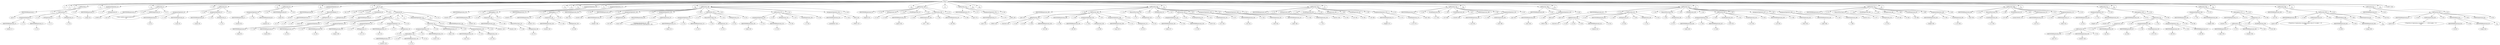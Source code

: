 digraph {

"Prog_0"->"<
>1";
"Prog_0"->"<
>2";
"Prog_0"->"<
>3";
"Prog_0"->"CallFunction_4";
"CallFunction_4"->"IDENTIFIERExpression_5";
"IDENTIFIERExpression_5"->"<par>6";
"CallFunction_4"->"<(>7";
"CallFunction_4"->"CallFunction_8";
"CallFunction_8"->"AssignmentOpetators_9";
"AssignmentOpetators_9"->"IDENTIFIERExpression_10";
"IDENTIFIERExpression_10"->"<mfrow>11";
"AssignmentOpetators_9"->"<=>12";
"AssignmentOpetators_9"->"IDENTIFIERExpression_13";
"IDENTIFIERExpression_13"->"<c>14";
"CallFunction_8"->"<(>15";
"CallFunction_8"->"INTExpression_16";
"INTExpression_16"->"<1>17";
"CallFunction_8"->"<,>18";
"CallFunction_8"->"INTExpression_19";
"INTExpression_19"->"<1>20";
"CallFunction_8"->"<)>21";
"CallFunction_4"->"<)>22";
"Prog_0"->"<
>23";
"Prog_0"->"AssignmentOpetators_24";
"AssignmentOpetators_24"->"IDENTIFIERExpression_25";
"IDENTIFIERExpression_25"->"<nreps>26";
"AssignmentOpetators_24"->"<<->27";
"AssignmentOpetators_24"->"INTExpression_28";
"INTExpression_28"->"<10000>29";
"Prog_0"->"<
>30";
"Prog_0"->"CallFunction_31";
"CallFunction_31"->"IDENTIFIERExpression_32";
"IDENTIFIERExpression_32"->"<cat>33";
"CallFunction_31"->"<(>34";
"CallFunction_31"->"STRINGExpression_35";
"STRINGExpression_35"->"<'Enter number of observations for t. \n'>36";
"CallFunction_31"->"<)>37";
"Prog_0"->"<;>38";
"Prog_0"->"CallFunction_39";
"CallFunction_39"->"AssignmentOpetators_40";
"AssignmentOpetators_40"->"IDENTIFIERExpression_41";
"IDENTIFIERExpression_41"->"<n>42";
"AssignmentOpetators_40"->"<<->43";
"AssignmentOpetators_40"->"IDENTIFIERExpression_44";
"IDENTIFIERExpression_44"->"<scan>45";
"CallFunction_39"->"<(>46";
"CallFunction_39"->"AssignmentOpetators_47";
"AssignmentOpetators_47"->"IDENTIFIERExpression_48";
"IDENTIFIERExpression_48"->"<nmax>49";
"AssignmentOpetators_47"->"<=>50";
"AssignmentOpetators_47"->"INTExpression_51";
"INTExpression_51"->"<1>52";
"CallFunction_39"->"<)>53";
"Prog_0"->"<
>54";
"Prog_0"->"CallFunction_55";
"CallFunction_55"->"AssignmentOpetators_56";
"AssignmentOpetators_56"->"IDENTIFIERExpression_57";
"IDENTIFIERExpression_57"->"<results>58";
"AssignmentOpetators_56"->"<<->59";
"AssignmentOpetators_56"->"IDENTIFIERExpression_60";
"IDENTIFIERExpression_60"->"<numeric>61";
"CallFunction_55"->"<(>62";
"CallFunction_55"->"IDENTIFIERExpression_63";
"IDENTIFIERExpression_63"->"<nreps>64";
"CallFunction_55"->"<)>65";
"Prog_0"->"<
>66";
"Prog_0"->"AssignmentOpetators_67";
"AssignmentOpetators_67"->"IDENTIFIERExpression_68";
"IDENTIFIERExpression_68"->"<df>69";
"AssignmentOpetators_67"->"<<->70";
"AssignmentOpetators_67"->"MinusOrPlusBinary_71";
"MinusOrPlusBinary_71"->"IDENTIFIERExpression_72";
"IDENTIFIERExpression_72"->"<n>73";
"MinusOrPlusBinary_71"->"<->74";
"MinusOrPlusBinary_71"->"INTExpression_75";
"INTExpression_75"->"<1>76";
"Prog_0"->"<
>77";
"Prog_0"->"For_78";
"For_78"->"<for>79";
"For_78"->"<(>80";
"For_78"->"<i>81";
"For_78"->"<in>82";
"For_78"->"ColonOperator_83";
"ColonOperator_83"->"INTExpression_84";
"INTExpression_84"->"<1>85";
"ColonOperator_83"->"<:>86";
"ColonOperator_83"->"IDENTIFIERExpression_87";
"IDENTIFIERExpression_87"->"<nreps>88";
"For_78"->"<)>89";
"For_78"->"Compound_90";
"Compound_90"->"<{>91";
"Compound_90"->"CallFunction_92";
"CallFunction_92"->"AssignmentOpetators_93";
"AssignmentOpetators_93"->"IDENTIFIERExpression_94";
"IDENTIFIERExpression_94"->"<data>95";
"AssignmentOpetators_93"->"<<->96";
"AssignmentOpetators_93"->"IDENTIFIERExpression_97";
"IDENTIFIERExpression_97"->"<rnorm>98";
"CallFunction_92"->"<(>99";
"CallFunction_92"->"AssignmentOpetators_100";
"AssignmentOpetators_100"->"IDENTIFIERExpression_101";
"IDENTIFIERExpression_101"->"<n>102";
"AssignmentOpetators_100"->"<=>103";
"AssignmentOpetators_100"->"IDENTIFIERExpression_104";
"IDENTIFIERExpression_104"->"<n>105";
"CallFunction_92"->"<,>106";
"CallFunction_92"->"AssignmentOpetators_107";
"AssignmentOpetators_107"->"IDENTIFIERExpression_108";
"IDENTIFIERExpression_108"->"<mean>109";
"AssignmentOpetators_107"->"<=>110";
"AssignmentOpetators_107"->"INTExpression_111";
"INTExpression_111"->"<25>112";
"CallFunction_92"->"<,>113";
"CallFunction_92"->"AssignmentOpetators_114";
"AssignmentOpetators_114"->"IDENTIFIERExpression_115";
"IDENTIFIERExpression_115"->"<sd>116";
"AssignmentOpetators_114"->"<=>117";
"AssignmentOpetators_114"->"INTExpression_118";
"INTExpression_118"->"<5>119";
"CallFunction_92"->"<)>120";
"Compound_90"->"<
>121";
"Compound_90"->"<
>122";
"Compound_90"->"DollarAndAtOperators_123";
"DollarAndAtOperators_123"->"CallFunction_124";
"CallFunction_124"->"AssignmentOpetators_125";
"AssignmentOpetators_125"->"IndexingBasic_126";
"IndexingBasic_126"->"IDENTIFIERExpression_127";
"IDENTIFIERExpression_127"->"<results>128";
"IndexingBasic_126"->"<[>129";
"IndexingBasic_126"->"IDENTIFIERExpression_130";
"IDENTIFIERExpression_130"->"<i>131";
"IndexingBasic_126"->"<]>132";
"AssignmentOpetators_125"->"<<->133";
"AssignmentOpetators_125"->"IDENTIFIERExpression_134";
"IDENTIFIERExpression_134"->"<t.test>135";
"CallFunction_124"->"<(>136";
"CallFunction_124"->"IDENTIFIERExpression_137";
"IDENTIFIERExpression_137"->"<data>138";
"CallFunction_124"->"<,>139";
"CallFunction_124"->"AssignmentOpetators_140";
"AssignmentOpetators_140"->"IDENTIFIERExpression_141";
"IDENTIFIERExpression_141"->"<mu>142";
"AssignmentOpetators_140"->"<=>143";
"AssignmentOpetators_140"->"INTExpression_144";
"INTExpression_144"->"<25>145";
"CallFunction_124"->"<)>146";
"DollarAndAtOperators_123"->"<$>147";
"DollarAndAtOperators_123"->"IDENTIFIERExpression_148";
"IDENTIFIERExpression_148"->"<statistic>149";
"Compound_90"->"<
>150";
"Compound_90"->"<}>151";
"Prog_0"->"<
>152";
"Prog_0"->"<
>153";
"Prog_0"->"<
>154";
"Prog_0"->"AssignmentOpetators_155";
"AssignmentOpetators_155"->"IDENTIFIERExpression_156";
"IDENTIFIERExpression_156"->"<results>157";
"AssignmentOpetators_155"->"<<->158";
"AssignmentOpetators_155"->"IndexingBasic_159";
"IndexingBasic_159"->"IDENTIFIERExpression_160";
"IDENTIFIERExpression_160"->"<results>161";
"IndexingBasic_159"->"<[>162";
"IndexingBasic_159"->"Comparisons_163";
"Comparisons_163"->"IDENTIFIERExpression_164";
"IDENTIFIERExpression_164"->"<results>165";
"Comparisons_163"->"<>=>166";
"Comparisons_163"->"MinusOrPlusUnary_167";
"MinusOrPlusUnary_167"->"<->168";
"MinusOrPlusUnary_167"->"INTExpression_169";
"INTExpression_169"->"<6>170";
"IndexingBasic_159"->"<]>171";
"Prog_0"->"<
>172";
"Prog_0"->"AssignmentOpetators_173";
"AssignmentOpetators_173"->"IDENTIFIERExpression_174";
"IDENTIFIERExpression_174"->"<results>175";
"AssignmentOpetators_173"->"<=>176";
"AssignmentOpetators_173"->"IndexingBasic_177";
"IndexingBasic_177"->"IDENTIFIERExpression_178";
"IDENTIFIERExpression_178"->"<results>179";
"IndexingBasic_177"->"<[>180";
"IndexingBasic_177"->"Comparisons_181";
"Comparisons_181"->"IDENTIFIERExpression_182";
"IDENTIFIERExpression_182"->"<results>183";
"Comparisons_181"->"<<=>184";
"Comparisons_181"->"INTExpression_185";
"INTExpression_185"->"<6>186";
"IndexingBasic_177"->"<]>187";
"Prog_0"->"<
>188";
"Prog_0"->"CallFunction_189";
"CallFunction_189"->"IDENTIFIERExpression_190";
"IDENTIFIERExpression_190"->"<hist>191";
"CallFunction_189"->"<(>192";
"CallFunction_189"->"IDENTIFIERExpression_193";
"IDENTIFIERExpression_193"->"<results>194";
"CallFunction_189"->"<,>195";
"CallFunction_189"->"AssignmentOpetators_196";
"AssignmentOpetators_196"->"IDENTIFIERExpression_197";
"IDENTIFIERExpression_197"->"<breaks>198";
"AssignmentOpetators_196"->"<=>199";
"AssignmentOpetators_196"->"INTExpression_200";
"INTExpression_200"->"<50>201";
"CallFunction_189"->"<,>202";
"CallFunction_189"->"AssignmentOpetators_203";
"AssignmentOpetators_203"->"IDENTIFIERExpression_204";
"IDENTIFIERExpression_204"->"<main>205";
"AssignmentOpetators_203"->"<=>206";
"AssignmentOpetators_203"->"STRINGExpression_207";
"STRINGExpression_207"->"<Sampling Distribution of t  with \n t and normal distribution superimposed >208";
"CallFunction_189"->"<,>209";
"CallFunction_189"->"CallFunction_210";
"CallFunction_210"->"AssignmentOpetators_211";
"AssignmentOpetators_211"->"IDENTIFIERExpression_212";
"IDENTIFIERExpression_212"->"<xlim>213";
"AssignmentOpetators_211"->"<=>214";
"AssignmentOpetators_211"->"IDENTIFIERExpression_215";
"IDENTIFIERExpression_215"->"<c>216";
"CallFunction_210"->"<(>217";
"CallFunction_210"->"MinusOrPlusUnary_218";
"MinusOrPlusUnary_218"->"<->219";
"MinusOrPlusUnary_218"->"INTExpression_220";
"INTExpression_220"->"<5>221";
"CallFunction_210"->"<,>222";
"CallFunction_210"->"INTExpression_223";
"INTExpression_223"->"<5>224";
"CallFunction_210"->"<)>225";
"CallFunction_189"->"<,>226";
"CallFunction_189"->"CallFunction_227";
"CallFunction_227"->"AssignmentOpetators_228";
"AssignmentOpetators_228"->"IDENTIFIERExpression_229";
"IDENTIFIERExpression_229"->"<ylim>230";
"AssignmentOpetators_228"->"<=>231";
"AssignmentOpetators_228"->"IDENTIFIERExpression_232";
"IDENTIFIERExpression_232"->"<c>233";
"CallFunction_227"->"<(>234";
"CallFunction_227"->"INTExpression_235";
"INTExpression_235"->"<0>236";
"CallFunction_227"->"<,>237";
"CallFunction_227"->"FLOATExpression_238";
"FLOATExpression_238"->"<.5>239";
"CallFunction_227"->"<)>240";
"CallFunction_189"->"<,>241";
"CallFunction_189"->"AssignmentOpetators_242";
"AssignmentOpetators_242"->"IDENTIFIERExpression_243";
"IDENTIFIERExpression_243"->"<probability>244";
"AssignmentOpetators_242"->"<=>245";
"AssignmentOpetators_242"->"TRUE_246";
"TRUE_246"->"<TRUE>247";
"CallFunction_189"->"<)>248";
"Prog_0"->"<
>249";
"Prog_0"->"CallFunction_250";
"CallFunction_250"->"IDENTIFIERExpression_251";
"IDENTIFIERExpression_251"->"<legend>252";
"CallFunction_250"->"<(>253";
"CallFunction_250"->"INTExpression_254";
"INTExpression_254"->"<3>255";
"CallFunction_250"->"<,>256";
"CallFunction_250"->"FLOATExpression_257";
"FLOATExpression_257"->"<.3>258";
"CallFunction_250"->"<,>259";
"CallFunction_250"->"CallFunction_260";
"CallFunction_260"->"IDENTIFIERExpression_261";
"IDENTIFIERExpression_261"->"<paste>262";
"CallFunction_260"->"<(>263";
"CallFunction_260"->"STRINGExpression_264";
"STRINGExpression_264"->"<df = >265";
"CallFunction_260"->"<,>266";
"CallFunction_260"->"IDENTIFIERExpression_267";
"IDENTIFIERExpression_267"->"<df>268";
"CallFunction_260"->"<)>269";
"CallFunction_250"->"<)>270";
"Prog_0"->"<
>271";
"Prog_0"->"CallFunction_272";
"CallFunction_272"->"IDENTIFIERExpression_273";
"IDENTIFIERExpression_273"->"<par>274";
"CallFunction_272"->"<(>275";
"CallFunction_272"->"AssignmentOpetators_276";
"AssignmentOpetators_276"->"IDENTIFIERExpression_277";
"IDENTIFIERExpression_277"->"<new>278";
"AssignmentOpetators_276"->"<=>279";
"AssignmentOpetators_276"->"TRUE_280";
"TRUE_280"->"<TRUE>281";
"CallFunction_272"->"<)>282";
"Prog_0"->"<
>283";
"Prog_0"->"<
>284";
"Prog_0"->"CallFunction_285";
"CallFunction_285"->"IDENTIFIERExpression_286";
"IDENTIFIERExpression_286"->"<plot>287";
"CallFunction_285"->"<(>288";
"CallFunction_285"->"CallFunction_289";
"CallFunction_289"->"DefineFunction_290";
"DefineFunction_290"->"<function>291";
"DefineFunction_290"->"<(>292";
"DefineFunction_290"->"<x>293";
"DefineFunction_290"->"<)>294";
"DefineFunction_290"->"IDENTIFIERExpression_295";
"IDENTIFIERExpression_295"->"<dt>296";
"CallFunction_289"->"<(>297";
"CallFunction_289"->"IDENTIFIERExpression_298";
"IDENTIFIERExpression_298"->"<x>299";
"CallFunction_289"->"<,>300";
"CallFunction_289"->"AssignmentOpetators_301";
"AssignmentOpetators_301"->"IDENTIFIERExpression_302";
"IDENTIFIERExpression_302"->"<df>303";
"AssignmentOpetators_301"->"<=>304";
"AssignmentOpetators_301"->"INTExpression_305";
"INTExpression_305"->"<5>306";
"CallFunction_289"->"<,>307";
"CallFunction_289"->"AssignmentOpetators_308";
"AssignmentOpetators_308"->"IDENTIFIERExpression_309";
"IDENTIFIERExpression_309"->"<ncp>310";
"AssignmentOpetators_308"->"<=>311";
"AssignmentOpetators_308"->"INTExpression_312";
"INTExpression_312"->"<0>313";
"CallFunction_289"->"<)>314";
"CallFunction_285"->"<,>315";
"CallFunction_285"->"MinusOrPlusUnary_316";
"MinusOrPlusUnary_316"->"<->317";
"MinusOrPlusUnary_316"->"INTExpression_318";
"INTExpression_318"->"<5>319";
"CallFunction_285"->"<,>320";
"CallFunction_285"->"INTExpression_321";
"INTExpression_321"->"<5>322";
"CallFunction_285"->"<,>323";
"CallFunction_285"->"CallFunction_324";
"CallFunction_324"->"AssignmentOpetators_325";
"AssignmentOpetators_325"->"IDENTIFIERExpression_326";
"IDENTIFIERExpression_326"->"<ylim>327";
"AssignmentOpetators_325"->"<=>328";
"AssignmentOpetators_325"->"IDENTIFIERExpression_329";
"IDENTIFIERExpression_329"->"<c>330";
"CallFunction_324"->"<(>331";
"CallFunction_324"->"FLOATExpression_332";
"FLOATExpression_332"->"<0.00>333";
"CallFunction_324"->"<,>334";
"CallFunction_324"->"FLOATExpression_335";
"FLOATExpression_335"->"<0.5>336";
"CallFunction_324"->"<)>337";
"CallFunction_285"->"<,>338";
"CallFunction_285"->"AssignmentOpetators_339";
"AssignmentOpetators_339"->"IDENTIFIERExpression_340";
"IDENTIFIERExpression_340"->"<col>341";
"AssignmentOpetators_339"->"<=>342";
"AssignmentOpetators_339"->"STRINGExpression_343";
"STRINGExpression_343"->"<red>344";
"CallFunction_285"->"<,>345";
"CallFunction_285"->"AssignmentOpetators_346";
"AssignmentOpetators_346"->"IDENTIFIERExpression_347";
"IDENTIFIERExpression_347"->"<ylab>348";
"AssignmentOpetators_346"->"<=>349";
"AssignmentOpetators_346"->"STRINGExpression_350";
"STRINGExpression_350"->"< >351";
"CallFunction_285"->"<)>352";
"Prog_0"->"<
>353";
"Prog_0"->"CallFunction_354";
"CallFunction_354"->"IDENTIFIERExpression_355";
"IDENTIFIERExpression_355"->"<arrows>356";
"CallFunction_354"->"<(>357";
"CallFunction_354"->"INTExpression_358";
"INTExpression_358"->"<2>359";
"CallFunction_354"->"<,>360";
"CallFunction_354"->"FLOATExpression_361";
"FLOATExpression_361"->"<.45>362";
"CallFunction_354"->"<,>363";
"CallFunction_354"->"INTExpression_364";
"INTExpression_364"->"<0>365";
"CallFunction_354"->"<,>366";
"CallFunction_354"->"FLOATExpression_367";
"FLOATExpression_367"->"<.38>368";
"CallFunction_354"->"<,>369";
"CallFunction_354"->"AssignmentOpetators_370";
"AssignmentOpetators_370"->"IDENTIFIERExpression_371";
"IDENTIFIERExpression_371"->"<length>372";
"AssignmentOpetators_370"->"<=>373";
"AssignmentOpetators_370"->"FLOATExpression_374";
"FLOATExpression_374"->"<.125>375";
"CallFunction_354"->"<)>376";
"Prog_0"->"<
>377";
"Prog_0"->"CallFunction_378";
"CallFunction_378"->"IDENTIFIERExpression_379";
"IDENTIFIERExpression_379"->"<text>380";
"CallFunction_378"->"<(>381";
"CallFunction_378"->"FLOATExpression_382";
"FLOATExpression_382"->"<2.1>383";
"CallFunction_378"->"<,>384";
"CallFunction_378"->"FLOATExpression_385";
"FLOATExpression_385"->"<.45>386";
"CallFunction_378"->"<,>387";
"CallFunction_378"->"STRINGExpression_388";
"STRINGExpression_388"->"<t distrib>389";
"CallFunction_378"->"<,>390";
"CallFunction_378"->"AssignmentOpetators_391";
"AssignmentOpetators_391"->"IDENTIFIERExpression_392";
"IDENTIFIERExpression_392"->"<col>393";
"AssignmentOpetators_391"->"<=>394";
"AssignmentOpetators_391"->"STRINGExpression_395";
"STRINGExpression_395"->"<red>396";
"CallFunction_378"->"<)>397";
"Prog_0"->"<
>398";
"Prog_0"->"CallFunction_399";
"CallFunction_399"->"IDENTIFIERExpression_400";
"IDENTIFIERExpression_400"->"<par>401";
"CallFunction_399"->"<(>402";
"CallFunction_399"->"AssignmentOpetators_403";
"AssignmentOpetators_403"->"IDENTIFIERExpression_404";
"IDENTIFIERExpression_404"->"<new>405";
"AssignmentOpetators_403"->"<=>406";
"AssignmentOpetators_403"->"TRUE_407";
"TRUE_407"->"<TRUE>408";
"CallFunction_399"->"<)>409";
"Prog_0"->"<
>410";
"Prog_0"->"CallFunction_411";
"CallFunction_411"->"IDENTIFIERExpression_412";
"IDENTIFIERExpression_412"->"<plot>413";
"CallFunction_411"->"<(>414";
"CallFunction_411"->"CallFunction_415";
"CallFunction_415"->"DefineFunction_416";
"DefineFunction_416"->"<function>417";
"DefineFunction_416"->"<(>418";
"DefineFunction_416"->"<x>419";
"DefineFunction_416"->"<)>420";
"DefineFunction_416"->"IDENTIFIERExpression_421";
"IDENTIFIERExpression_421"->"<dnorm>422";
"CallFunction_415"->"<(>423";
"CallFunction_415"->"IDENTIFIERExpression_424";
"IDENTIFIERExpression_424"->"<x>425";
"CallFunction_415"->"<,>426";
"CallFunction_415"->"INTExpression_427";
"INTExpression_427"->"<0>428";
"CallFunction_415"->"<,>429";
"CallFunction_415"->"INTExpression_430";
"INTExpression_430"->"<1>431";
"CallFunction_415"->"<)>432";
"CallFunction_411"->"<,>433";
"CallFunction_411"->"MinusOrPlusUnary_434";
"MinusOrPlusUnary_434"->"<->435";
"MinusOrPlusUnary_434"->"INTExpression_436";
"INTExpression_436"->"<5>437";
"CallFunction_411"->"<,>438";
"CallFunction_411"->"INTExpression_439";
"INTExpression_439"->"<5>440";
"CallFunction_411"->"<,>441";
"CallFunction_411"->"CallFunction_442";
"CallFunction_442"->"AssignmentOpetators_443";
"AssignmentOpetators_443"->"IDENTIFIERExpression_444";
"IDENTIFIERExpression_444"->"<ylim>445";
"AssignmentOpetators_443"->"<=>446";
"AssignmentOpetators_443"->"IDENTIFIERExpression_447";
"IDENTIFIERExpression_447"->"<c>448";
"CallFunction_442"->"<(>449";
"CallFunction_442"->"FLOATExpression_450";
"FLOATExpression_450"->"<0.00>451";
"CallFunction_442"->"<,>452";
"CallFunction_442"->"FLOATExpression_453";
"FLOATExpression_453"->"<0.5>454";
"CallFunction_442"->"<)>455";
"CallFunction_411"->"<,>456";
"CallFunction_411"->"AssignmentOpetators_457";
"AssignmentOpetators_457"->"IDENTIFIERExpression_458";
"IDENTIFIERExpression_458"->"<col>459";
"AssignmentOpetators_457"->"<=>460";
"AssignmentOpetators_457"->"STRINGExpression_461";
"STRINGExpression_461"->"<blue>462";
"CallFunction_411"->"<,>463";
"CallFunction_411"->"AssignmentOpetators_464";
"AssignmentOpetators_464"->"IDENTIFIERExpression_465";
"IDENTIFIERExpression_465"->"<ylab>466";
"AssignmentOpetators_464"->"<=>467";
"AssignmentOpetators_464"->"STRINGExpression_468";
"STRINGExpression_468"->"< >469";
"CallFunction_411"->"<)>470";
"Prog_0"->"<
>471";
"Prog_0"->"CallFunction_472";
"CallFunction_472"->"IDENTIFIERExpression_473";
"IDENTIFIERExpression_473"->"<arrows>474";
"CallFunction_472"->"<(>475";
"CallFunction_472"->"MinusOrPlusUnary_476";
"MinusOrPlusUnary_476"->"<->477";
"MinusOrPlusUnary_476"->"INTExpression_478";
"INTExpression_478"->"<2>479";
"CallFunction_472"->"<,>480";
"CallFunction_472"->"FLOATExpression_481";
"FLOATExpression_481"->"<.45>482";
"CallFunction_472"->"<,>483";
"CallFunction_472"->"INTExpression_484";
"INTExpression_484"->"<0>485";
"CallFunction_472"->"<,>486";
"CallFunction_472"->"FLOATExpression_487";
"FLOATExpression_487"->"<.40>488";
"CallFunction_472"->"<,>489";
"CallFunction_472"->"AssignmentOpetators_490";
"AssignmentOpetators_490"->"IDENTIFIERExpression_491";
"IDENTIFIERExpression_491"->"<length>492";
"AssignmentOpetators_490"->"<=>493";
"AssignmentOpetators_490"->"FLOATExpression_494";
"FLOATExpression_494"->"<.125>495";
"CallFunction_472"->"<)>496";
"Prog_0"->"<
>497";
"Prog_0"->"CallFunction_498";
"CallFunction_498"->"IDENTIFIERExpression_499";
"IDENTIFIERExpression_499"->"<text>500";
"CallFunction_498"->"<(>501";
"CallFunction_498"->"MinusOrPlusUnary_502";
"MinusOrPlusUnary_502"->"<->503";
"MinusOrPlusUnary_502"->"FLOATExpression_504";
"FLOATExpression_504"->"<2.1>505";
"CallFunction_498"->"<,>506";
"CallFunction_498"->"FLOATExpression_507";
"FLOATExpression_507"->"<.45>508";
"CallFunction_498"->"<,>509";
"CallFunction_498"->"STRINGExpression_510";
"STRINGExpression_510"->"<normal distrib.>511";
"CallFunction_498"->"<,>512";
"CallFunction_498"->"AssignmentOpetators_513";
"AssignmentOpetators_513"->"IDENTIFIERExpression_514";
"IDENTIFIERExpression_514"->"<col>515";
"AssignmentOpetators_513"->"<=>516";
"AssignmentOpetators_513"->"STRINGExpression_517";
"STRINGExpression_517"->"<blue>518";
"CallFunction_498"->"<)>519";
"Prog_0"->"<
>520";
"Prog_0"->"CallFunction_521";
"CallFunction_521"->"AssignmentOpetators_522";
"AssignmentOpetators_522"->"IDENTIFIERExpression_523";
"IDENTIFIERExpression_523"->"<a>524";
"AssignmentOpetators_522"->"<<->525";
"AssignmentOpetators_522"->"IDENTIFIERExpression_526";
"IDENTIFIERExpression_526"->"<length>527";
"CallFunction_521"->"<(>528";
"CallFunction_521"->"IndexingBasic_529";
"IndexingBasic_529"->"IDENTIFIERExpression_530";
"IDENTIFIERExpression_530"->"<results>531";
"IndexingBasic_529"->"<[>532";
"IndexingBasic_529"->"CallFunction_533";
"CallFunction_533"->"Comparisons_534";
"Comparisons_534"->"CallFunction_535";
"CallFunction_535"->"IDENTIFIERExpression_536";
"IDENTIFIERExpression_536"->"<abs>537";
"CallFunction_535"->"<(>538";
"CallFunction_535"->"IDENTIFIERExpression_539";
"IDENTIFIERExpression_539"->"<results>540";
"CallFunction_535"->"<)>541";
"Comparisons_534"->"<>=>542";
"Comparisons_534"->"IDENTIFIERExpression_543";
"IDENTIFIERExpression_543"->"<qt>544";
"CallFunction_533"->"<(>545";
"CallFunction_533"->"AssignmentOpetators_546";
"AssignmentOpetators_546"->"IDENTIFIERExpression_547";
"IDENTIFIERExpression_547"->"<p>548";
"AssignmentOpetators_546"->"<=>549";
"AssignmentOpetators_546"->"FLOATExpression_550";
"FLOATExpression_550"->"<.975>551";
"CallFunction_533"->"<,>552";
"CallFunction_533"->"AssignmentOpetators_553";
"AssignmentOpetators_553"->"IDENTIFIERExpression_554";
"IDENTIFIERExpression_554"->"<df>555";
"AssignmentOpetators_553"->"<=>556";
"AssignmentOpetators_553"->"IDENTIFIERExpression_557";
"IDENTIFIERExpression_557"->"<df>558";
"CallFunction_533"->"<)>559";
"IndexingBasic_529"->"<]>560";
"CallFunction_521"->"<)>561";
"Prog_0"->"<
>562";
"Prog_0"->"CallFunction_563";
"CallFunction_563"->"AssignmentOpetators_564";
"AssignmentOpetators_564"->"IDENTIFIERExpression_565";
"IDENTIFIERExpression_565"->"<b>566";
"AssignmentOpetators_564"->"<<->567";
"AssignmentOpetators_564"->"IDENTIFIERExpression_568";
"IDENTIFIERExpression_568"->"<length>569";
"CallFunction_563"->"<(>570";
"CallFunction_563"->"IndexingBasic_571";
"IndexingBasic_571"->"IDENTIFIERExpression_572";
"IDENTIFIERExpression_572"->"<results>573";
"IndexingBasic_571"->"<[>574";
"IndexingBasic_571"->"Comparisons_575";
"Comparisons_575"->"CallFunction_576";
"CallFunction_576"->"IDENTIFIERExpression_577";
"IDENTIFIERExpression_577"->"<abs>578";
"CallFunction_576"->"<(>579";
"CallFunction_576"->"IDENTIFIERExpression_580";
"IDENTIFIERExpression_580"->"<results>581";
"CallFunction_576"->"<)>582";
"Comparisons_575"->"<>=>583";
"Comparisons_575"->"FLOATExpression_584";
"FLOATExpression_584"->"<1.96>585";
"IndexingBasic_571"->"<]>586";
"CallFunction_563"->"<)>587";
"Prog_0"->"<
>588";
"Prog_0"->"CallFunction_589";
"CallFunction_589"->"IDENTIFIERExpression_590";
"IDENTIFIERExpression_590"->"<cat>591";
"CallFunction_589"->"<(>592";
"CallFunction_589"->"CallFunction_593";
"CallFunction_593"->"IDENTIFIERExpression_594";
"IDENTIFIERExpression_594"->"<paste>595";
"CallFunction_593"->"<(>596";
"CallFunction_593"->"STRINGExpression_597";
"STRINGExpression_597"->"<'Proportion of replications exceeding tabled value of t at alpha = .05 \n'>598";
"CallFunction_593"->"<,>599";
"CallFunction_593"->"MultOrDivBinary_600";
"MultOrDivBinary_600"->"IDENTIFIERExpression_601";
"IDENTIFIERExpression_601"->"<a>602";
"MultOrDivBinary_600"->"</>603";
"MultOrDivBinary_600"->"IDENTIFIERExpression_604";
"IDENTIFIERExpression_604"->"<nreps>605";
"CallFunction_593"->"<,>606";
"CallFunction_593"->"STRINGExpression_607";
"STRINGExpression_607"->"<'\n'>608";
"CallFunction_593"->"<)>609";
"CallFunction_589"->"<)>610";
"Prog_0"->"<
>611";
"Prog_0"->"CallFunction_612";
"CallFunction_612"->"IDENTIFIERExpression_613";
"IDENTIFIERExpression_613"->"<cat>614";
"CallFunction_612"->"<(>615";
"CallFunction_612"->"CallFunction_616";
"CallFunction_616"->"IDENTIFIERExpression_617";
"IDENTIFIERExpression_617"->"<paste>618";
"CallFunction_616"->"<(>619";
"CallFunction_616"->"STRINGExpression_620";
"STRINGExpression_620"->"<'Proportion of replications exceeding z = +- 1.96 for alpha = .05 \n'>621";
"CallFunction_616"->"<,>622";
"CallFunction_616"->"MultOrDivBinary_623";
"MultOrDivBinary_623"->"IDENTIFIERExpression_624";
"IDENTIFIERExpression_624"->"<b>625";
"MultOrDivBinary_623"->"</>626";
"MultOrDivBinary_623"->"IDENTIFIERExpression_627";
"IDENTIFIERExpression_627"->"<nreps>628";
"CallFunction_616"->"<,>629";
"CallFunction_616"->"STRINGExpression_630";
"STRINGExpression_630"->"<'\n'>631";
"CallFunction_616"->"<)>632";
"CallFunction_612"->"<)>633";
"Prog_0"->"<
>634";
"Prog_0"->"<<EOF>>635";
}
